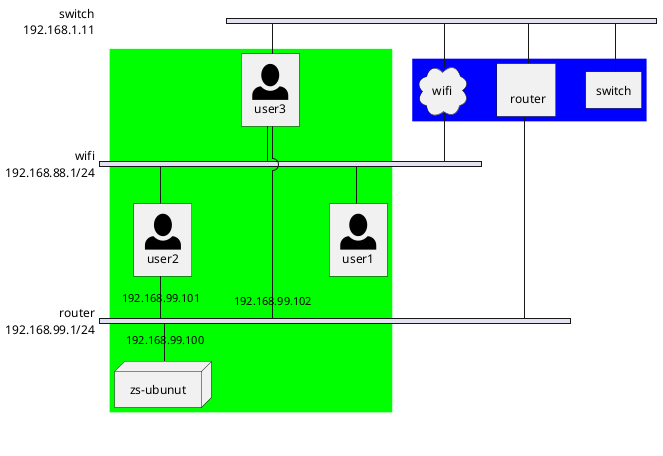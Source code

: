 @startuml
nwdiag {

	' group {
	' 	color = "#00FF00"
	' 	wifi;
	' 	router;
	' 	zs-work;
	' }

	' group {
	' 	color = "#FF0000"
	' 	zs-lenovo;
	' 	iphone;
	' }

	group {
		color = "#00FF00"
		zs-ubunut 
		zs-lenovo;
		zs-work;
		iphone;
	}

	group {
		color = "#0000FF"
		wifi 
		router 
		switch
	}

	network switch {
		address = "192.168.1.11"
		' wifi   [address = "192.168.1.6"]
		' router [address = "192.168.1.8"]
		zs-work
		
		wifi;
		router;
	}

	network wifi {
		address = "192.168.88.1/24"

		iphone [description = "<&person*4.5>\n user1"];
		zs-lenovo [description = "<&person*4.5>\n user2"];
		wifi [shape = cloud]
		zs-work [description = "<&person*4.5>\n user3"];
	}

	network router {
		address = "192.168.99.1/24"
		router [description = "<&card>\n router"]
		zs-lenovo [address = "192.168.99.101"]
		zs-work [address = "192.168.99.102"]
		zs-ubunut [address = "192.168.99.100", shape = node]
	}
}
@enduml